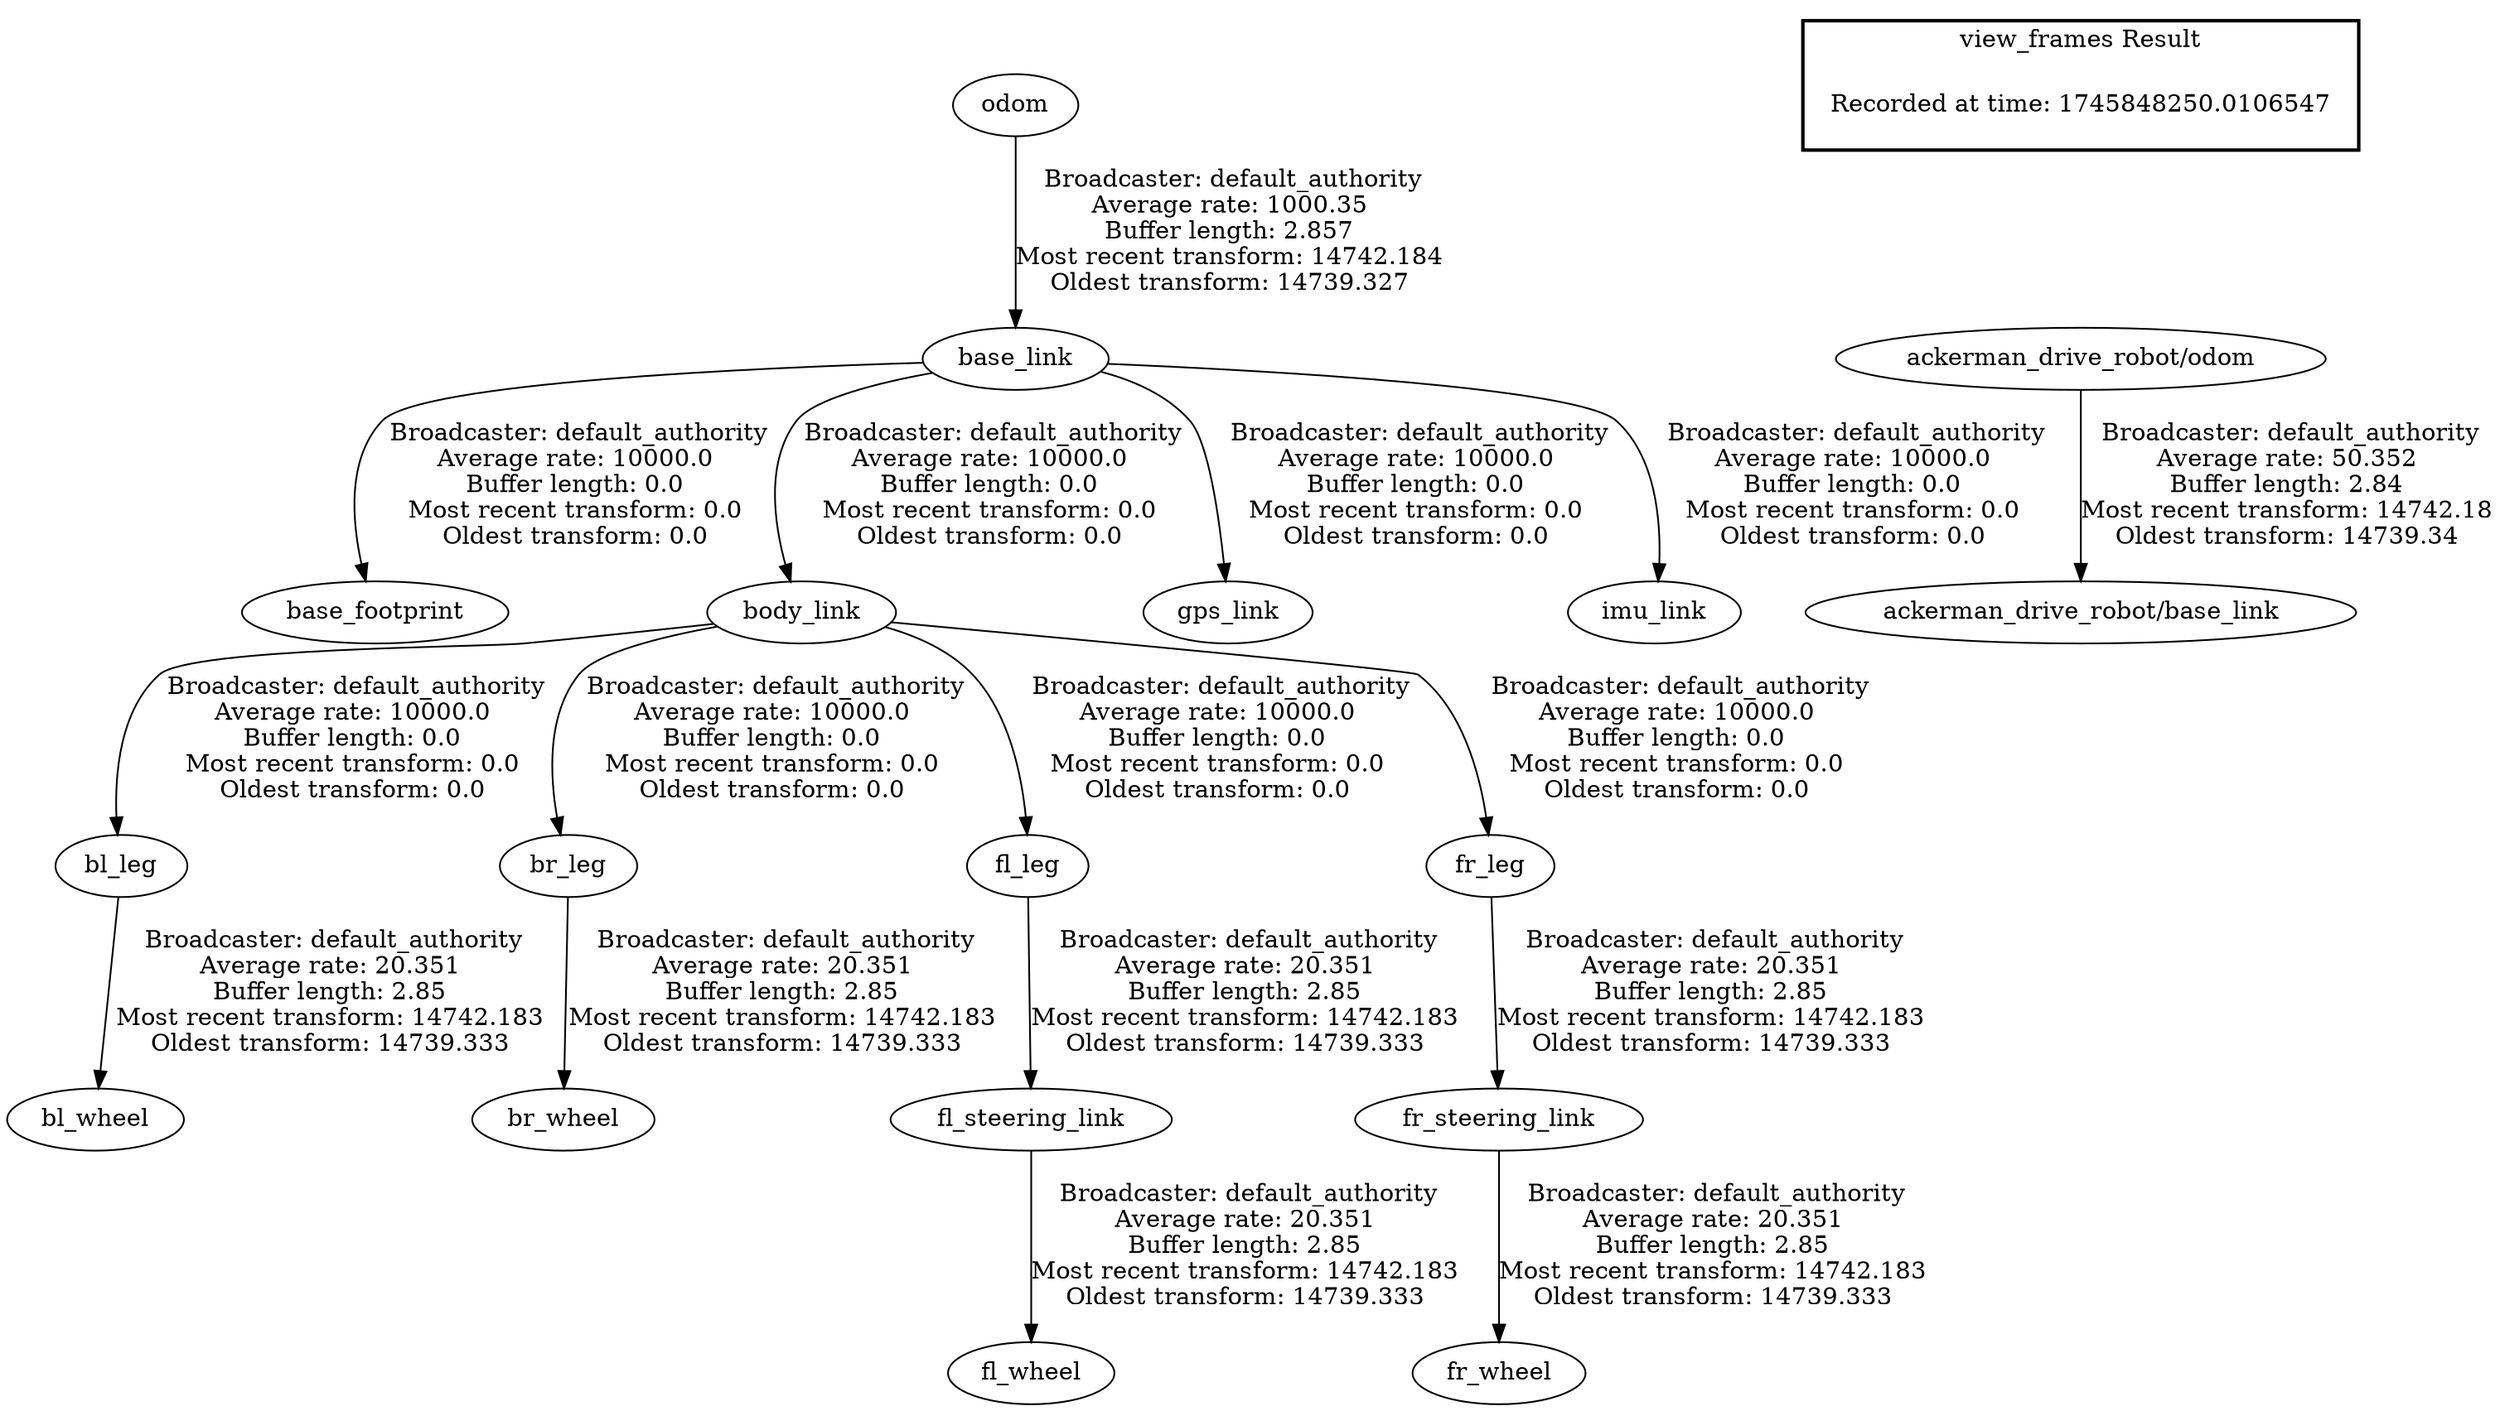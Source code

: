 digraph G {
"odom" -> "base_link"[label=" Broadcaster: default_authority\nAverage rate: 1000.35\nBuffer length: 2.857\nMost recent transform: 14742.184\nOldest transform: 14739.327\n"];
"base_link" -> "base_footprint"[label=" Broadcaster: default_authority\nAverage rate: 10000.0\nBuffer length: 0.0\nMost recent transform: 0.0\nOldest transform: 0.0\n"];
"body_link" -> "bl_leg"[label=" Broadcaster: default_authority\nAverage rate: 10000.0\nBuffer length: 0.0\nMost recent transform: 0.0\nOldest transform: 0.0\n"];
"base_link" -> "body_link"[label=" Broadcaster: default_authority\nAverage rate: 10000.0\nBuffer length: 0.0\nMost recent transform: 0.0\nOldest transform: 0.0\n"];
"body_link" -> "br_leg"[label=" Broadcaster: default_authority\nAverage rate: 10000.0\nBuffer length: 0.0\nMost recent transform: 0.0\nOldest transform: 0.0\n"];
"body_link" -> "fl_leg"[label=" Broadcaster: default_authority\nAverage rate: 10000.0\nBuffer length: 0.0\nMost recent transform: 0.0\nOldest transform: 0.0\n"];
"body_link" -> "fr_leg"[label=" Broadcaster: default_authority\nAverage rate: 10000.0\nBuffer length: 0.0\nMost recent transform: 0.0\nOldest transform: 0.0\n"];
"base_link" -> "gps_link"[label=" Broadcaster: default_authority\nAverage rate: 10000.0\nBuffer length: 0.0\nMost recent transform: 0.0\nOldest transform: 0.0\n"];
"base_link" -> "imu_link"[label=" Broadcaster: default_authority\nAverage rate: 10000.0\nBuffer length: 0.0\nMost recent transform: 0.0\nOldest transform: 0.0\n"];
"bl_leg" -> "bl_wheel"[label=" Broadcaster: default_authority\nAverage rate: 20.351\nBuffer length: 2.85\nMost recent transform: 14742.183\nOldest transform: 14739.333\n"];
"br_leg" -> "br_wheel"[label=" Broadcaster: default_authority\nAverage rate: 20.351\nBuffer length: 2.85\nMost recent transform: 14742.183\nOldest transform: 14739.333\n"];
"fl_leg" -> "fl_steering_link"[label=" Broadcaster: default_authority\nAverage rate: 20.351\nBuffer length: 2.85\nMost recent transform: 14742.183\nOldest transform: 14739.333\n"];
"fl_steering_link" -> "fl_wheel"[label=" Broadcaster: default_authority\nAverage rate: 20.351\nBuffer length: 2.85\nMost recent transform: 14742.183\nOldest transform: 14739.333\n"];
"fr_leg" -> "fr_steering_link"[label=" Broadcaster: default_authority\nAverage rate: 20.351\nBuffer length: 2.85\nMost recent transform: 14742.183\nOldest transform: 14739.333\n"];
"fr_steering_link" -> "fr_wheel"[label=" Broadcaster: default_authority\nAverage rate: 20.351\nBuffer length: 2.85\nMost recent transform: 14742.183\nOldest transform: 14739.333\n"];
"ackerman_drive_robot/odom" -> "ackerman_drive_robot/base_link"[label=" Broadcaster: default_authority\nAverage rate: 50.352\nBuffer length: 2.84\nMost recent transform: 14742.18\nOldest transform: 14739.34\n"];
edge [style=invis];
 subgraph cluster_legend { style=bold; color=black; label ="view_frames Result";
"Recorded at time: 1745848250.0106547"[ shape=plaintext ] ;
}->"ackerman_drive_robot/odom";
}